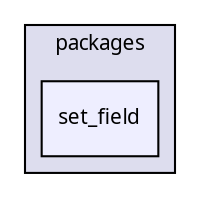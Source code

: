 digraph "packages/database/packages/set_field/" {
  compound=true
  node [ fontsize="10", fontname="FreeSans.ttf"];
  edge [ labelfontsize="10", labelfontname="FreeSans.ttf"];
  subgraph clusterdir_9e29d43dd7407de83abd117b75b27387 {
    graph [ bgcolor="#ddddee", pencolor="black", label="packages" fontname="FreeSans.ttf", fontsize="10", URL="dir_9e29d43dd7407de83abd117b75b27387.html"]
  dir_1c2bb32bf5ff28abaa5ed5901de7d3af [shape=box, label="set_field", style="filled", fillcolor="#eeeeff", pencolor="black", URL="dir_1c2bb32bf5ff28abaa5ed5901de7d3af.html"];
  }
}
